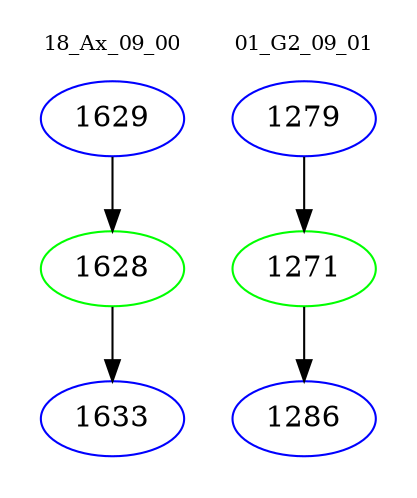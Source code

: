 digraph{
subgraph cluster_0 {
color = white
label = "18_Ax_09_00";
fontsize=10;
T0_1629 [label="1629", color="blue"]
T0_1629 -> T0_1628 [color="black"]
T0_1628 [label="1628", color="green"]
T0_1628 -> T0_1633 [color="black"]
T0_1633 [label="1633", color="blue"]
}
subgraph cluster_1 {
color = white
label = "01_G2_09_01";
fontsize=10;
T1_1279 [label="1279", color="blue"]
T1_1279 -> T1_1271 [color="black"]
T1_1271 [label="1271", color="green"]
T1_1271 -> T1_1286 [color="black"]
T1_1286 [label="1286", color="blue"]
}
}
